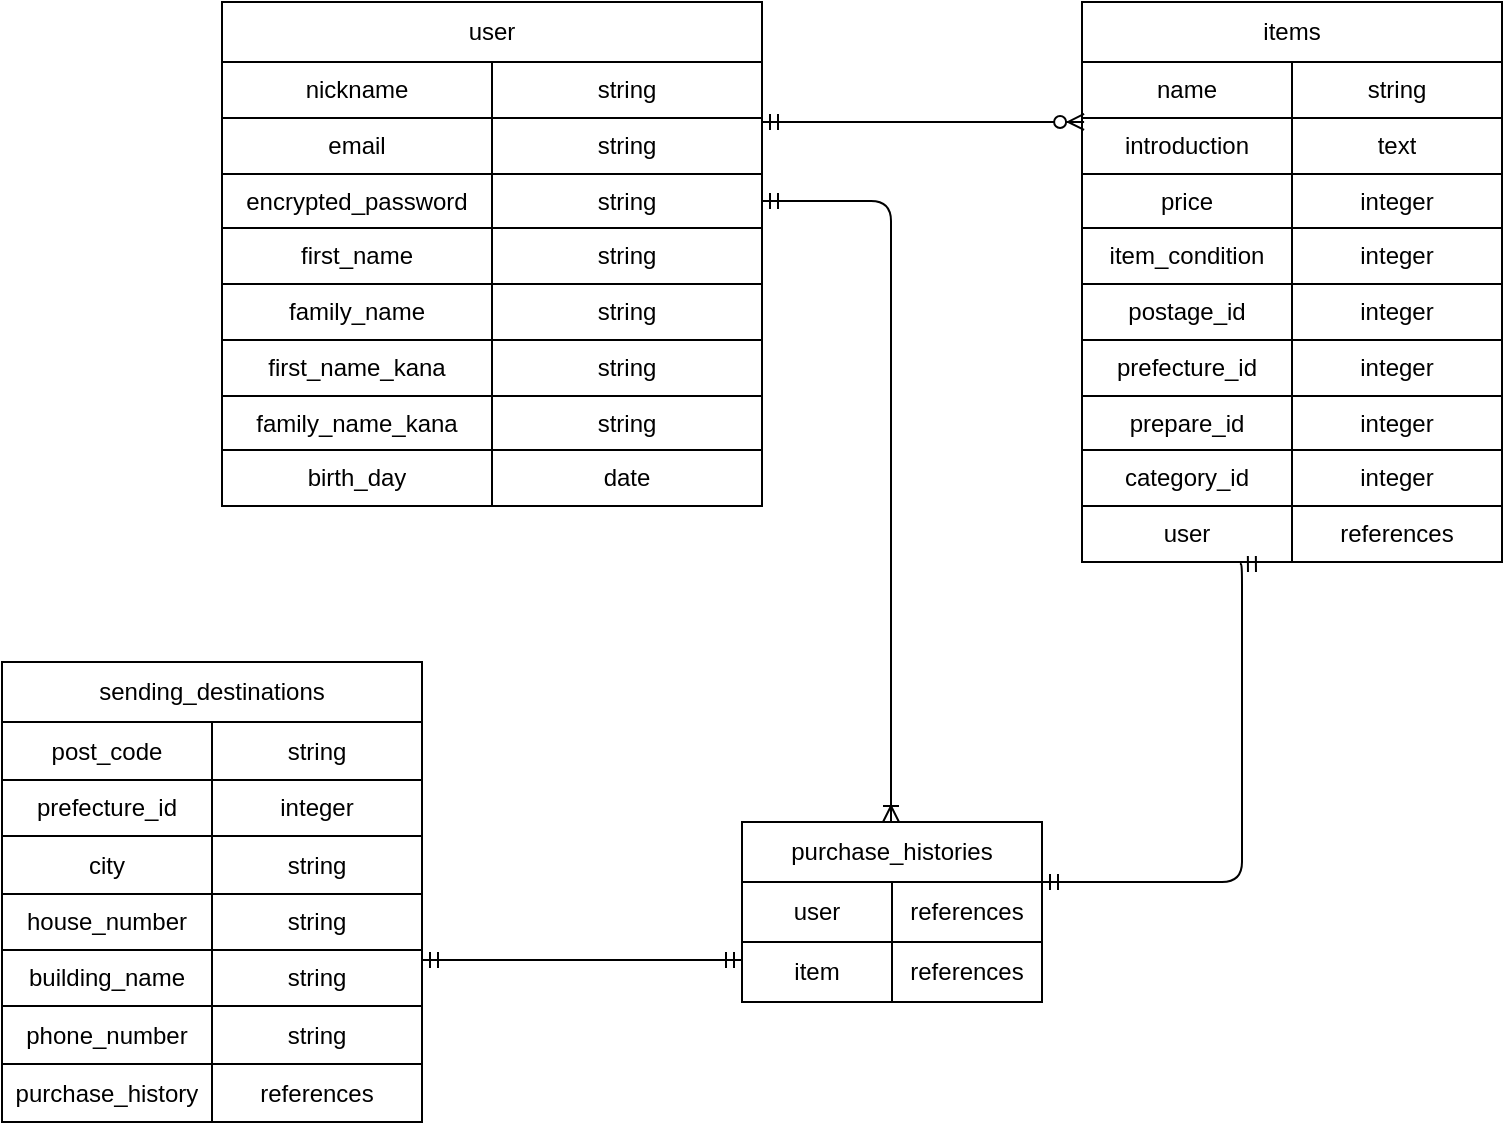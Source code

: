 <mxfile version="13.6.5" pages="2">
    <diagram id="BqrCHANaBSCQR5HlPC4p" name="ページ1">
        <mxGraphModel dx="704" dy="723" grid="1" gridSize="10" guides="1" tooltips="1" connect="1" arrows="1" fold="1" page="1" pageScale="1" pageWidth="827" pageHeight="1169" math="0" shadow="0">
            <root>
                <mxCell id="0"/>
                <mxCell id="1" parent="0"/>
                <mxCell id="103" value="" style="shape=table;html=1;whiteSpace=wrap;startSize=0;container=1;collapsible=0;childLayout=tableLayout;" parent="1" vertex="1">
                    <mxGeometry x="550" y="40" width="210" height="30" as="geometry"/>
                </mxCell>
                <mxCell id="104" value="" style="shape=partialRectangle;html=1;whiteSpace=wrap;collapsible=0;dropTarget=0;pointerEvents=0;fillColor=none;top=0;left=0;bottom=0;right=0;points=[[0,0.5],[1,0.5]];portConstraint=eastwest;" parent="103" vertex="1">
                    <mxGeometry width="210" height="30" as="geometry"/>
                </mxCell>
                <mxCell id="105" value="items" style="shape=partialRectangle;html=1;whiteSpace=wrap;connectable=0;overflow=hidden;fillColor=none;top=0;left=0;bottom=0;right=0;" parent="104" vertex="1">
                    <mxGeometry width="210" height="30" as="geometry"/>
                </mxCell>
                <mxCell id="107" value="" style="shape=table;html=1;whiteSpace=wrap;startSize=0;container=1;collapsible=0;childLayout=tableLayout;" parent="1" vertex="1">
                    <mxGeometry x="380" y="480" width="150" height="60" as="geometry"/>
                </mxCell>
                <mxCell id="108" value="" style="shape=partialRectangle;html=1;whiteSpace=wrap;collapsible=0;dropTarget=0;pointerEvents=0;fillColor=none;top=0;left=0;bottom=0;right=0;points=[[0,0.5],[1,0.5]];portConstraint=eastwest;" parent="107" vertex="1">
                    <mxGeometry width="150" height="30" as="geometry"/>
                </mxCell>
                <mxCell id="109" value="user" style="shape=partialRectangle;html=1;whiteSpace=wrap;connectable=0;overflow=hidden;fillColor=none;top=0;left=0;bottom=0;right=0;" parent="108" vertex="1">
                    <mxGeometry width="75" height="30" as="geometry"/>
                </mxCell>
                <mxCell id="110" value="references" style="shape=partialRectangle;html=1;whiteSpace=wrap;connectable=0;overflow=hidden;fillColor=none;top=0;left=0;bottom=0;right=0;" parent="108" vertex="1">
                    <mxGeometry x="75" width="75" height="30" as="geometry"/>
                </mxCell>
                <mxCell id="111" value="" style="shape=partialRectangle;html=1;whiteSpace=wrap;collapsible=0;dropTarget=0;pointerEvents=0;fillColor=none;top=0;left=0;bottom=0;right=0;points=[[0,0.5],[1,0.5]];portConstraint=eastwest;" parent="107" vertex="1">
                    <mxGeometry y="30" width="150" height="30" as="geometry"/>
                </mxCell>
                <mxCell id="112" value="item" style="shape=partialRectangle;html=1;whiteSpace=wrap;connectable=0;overflow=hidden;fillColor=none;top=0;left=0;bottom=0;right=0;" parent="111" vertex="1">
                    <mxGeometry width="75" height="30" as="geometry"/>
                </mxCell>
                <mxCell id="113" value="references" style="shape=partialRectangle;html=1;whiteSpace=wrap;connectable=0;overflow=hidden;fillColor=none;top=0;left=0;bottom=0;right=0;" parent="111" vertex="1">
                    <mxGeometry x="75" width="75" height="30" as="geometry"/>
                </mxCell>
                <mxCell id="72" value="" style="shape=table;html=1;whiteSpace=wrap;startSize=0;container=1;collapsible=0;childLayout=tableLayout;" parent="1" vertex="1">
                    <mxGeometry x="120" y="40" width="270" height="30" as="geometry"/>
                </mxCell>
                <mxCell id="73" value="" style="shape=partialRectangle;html=1;whiteSpace=wrap;collapsible=0;dropTarget=0;pointerEvents=0;fillColor=none;top=0;left=0;bottom=0;right=0;points=[[0,0.5],[1,0.5]];portConstraint=eastwest;" parent="72" vertex="1">
                    <mxGeometry width="270" height="30" as="geometry"/>
                </mxCell>
                <mxCell id="74" value="user" style="shape=partialRectangle;html=1;whiteSpace=wrap;connectable=0;overflow=hidden;fillColor=none;top=0;left=0;bottom=0;right=0;" parent="73" vertex="1">
                    <mxGeometry width="270" height="30" as="geometry"/>
                </mxCell>
                <mxCell id="44" value="" style="shape=table;html=1;whiteSpace=wrap;startSize=0;container=1;collapsible=0;childLayout=tableLayout;" parent="1" vertex="1">
                    <mxGeometry x="120" y="70" width="270" height="222" as="geometry"/>
                </mxCell>
                <mxCell id="45" value="" style="shape=partialRectangle;html=1;whiteSpace=wrap;collapsible=0;dropTarget=0;pointerEvents=0;fillColor=none;top=0;left=0;bottom=0;right=0;points=[[0,0.5],[1,0.5]];portConstraint=eastwest;" parent="44" vertex="1">
                    <mxGeometry width="270" height="28" as="geometry"/>
                </mxCell>
                <mxCell id="46" value="nickname" style="shape=partialRectangle;html=1;whiteSpace=wrap;connectable=0;overflow=hidden;fillColor=none;top=0;left=0;bottom=0;right=0;" parent="45" vertex="1">
                    <mxGeometry width="135" height="28" as="geometry"/>
                </mxCell>
                <mxCell id="47" value="string" style="shape=partialRectangle;html=1;whiteSpace=wrap;connectable=0;overflow=hidden;fillColor=none;top=0;left=0;bottom=0;right=0;" parent="45" vertex="1">
                    <mxGeometry x="135" width="135" height="28" as="geometry"/>
                </mxCell>
                <mxCell id="160" value="" style="shape=partialRectangle;html=1;whiteSpace=wrap;collapsible=0;dropTarget=0;pointerEvents=0;fillColor=none;top=0;left=0;bottom=0;right=0;points=[[0,0.5],[1,0.5]];portConstraint=eastwest;" parent="44" vertex="1">
                    <mxGeometry y="28" width="270" height="28" as="geometry"/>
                </mxCell>
                <mxCell id="161" value="email" style="shape=partialRectangle;html=1;whiteSpace=wrap;connectable=0;overflow=hidden;fillColor=none;top=0;left=0;bottom=0;right=0;" parent="160" vertex="1">
                    <mxGeometry width="135" height="28" as="geometry"/>
                </mxCell>
                <mxCell id="162" value="string" style="shape=partialRectangle;html=1;whiteSpace=wrap;connectable=0;overflow=hidden;fillColor=none;top=0;left=0;bottom=0;right=0;" parent="160" vertex="1">
                    <mxGeometry x="135" width="135" height="28" as="geometry"/>
                </mxCell>
                <mxCell id="51" value="" style="shape=partialRectangle;html=1;whiteSpace=wrap;collapsible=0;dropTarget=0;pointerEvents=0;fillColor=none;top=0;left=0;bottom=0;right=0;points=[[0,0.5],[1,0.5]];portConstraint=eastwest;" parent="44" vertex="1">
                    <mxGeometry y="56" width="270" height="27" as="geometry"/>
                </mxCell>
                <mxCell id="52" value="encrypted_password" style="shape=partialRectangle;html=1;whiteSpace=wrap;connectable=0;overflow=hidden;fillColor=none;top=0;left=0;bottom=0;right=0;" parent="51" vertex="1">
                    <mxGeometry width="135" height="27" as="geometry"/>
                </mxCell>
                <mxCell id="53" value="string" style="shape=partialRectangle;html=1;whiteSpace=wrap;connectable=0;overflow=hidden;fillColor=none;top=0;left=0;bottom=0;right=0;" parent="51" vertex="1">
                    <mxGeometry x="135" width="135" height="27" as="geometry"/>
                </mxCell>
                <mxCell id="54" value="" style="shape=partialRectangle;html=1;whiteSpace=wrap;collapsible=0;dropTarget=0;pointerEvents=0;fillColor=none;top=0;left=0;bottom=0;right=0;points=[[0,0.5],[1,0.5]];portConstraint=eastwest;" parent="44" vertex="1">
                    <mxGeometry y="83" width="270" height="28" as="geometry"/>
                </mxCell>
                <mxCell id="55" value="first_name" style="shape=partialRectangle;html=1;whiteSpace=wrap;connectable=0;overflow=hidden;fillColor=none;top=0;left=0;bottom=0;right=0;" parent="54" vertex="1">
                    <mxGeometry width="135" height="28" as="geometry"/>
                </mxCell>
                <mxCell id="56" value="string" style="shape=partialRectangle;html=1;whiteSpace=wrap;connectable=0;overflow=hidden;fillColor=none;top=0;left=0;bottom=0;right=0;" parent="54" vertex="1">
                    <mxGeometry x="135" width="135" height="28" as="geometry"/>
                </mxCell>
                <mxCell id="57" value="" style="shape=partialRectangle;html=1;whiteSpace=wrap;collapsible=0;dropTarget=0;pointerEvents=0;fillColor=none;top=0;left=0;bottom=0;right=0;points=[[0,0.5],[1,0.5]];portConstraint=eastwest;" parent="44" vertex="1">
                    <mxGeometry y="111" width="270" height="28" as="geometry"/>
                </mxCell>
                <mxCell id="58" value="family_name" style="shape=partialRectangle;html=1;whiteSpace=wrap;connectable=0;overflow=hidden;fillColor=none;top=0;left=0;bottom=0;right=0;" parent="57" vertex="1">
                    <mxGeometry width="135" height="28" as="geometry"/>
                </mxCell>
                <mxCell id="59" value="string" style="shape=partialRectangle;html=1;whiteSpace=wrap;connectable=0;overflow=hidden;fillColor=none;top=0;left=0;bottom=0;right=0;" parent="57" vertex="1">
                    <mxGeometry x="135" width="135" height="28" as="geometry"/>
                </mxCell>
                <mxCell id="60" value="" style="shape=partialRectangle;html=1;whiteSpace=wrap;collapsible=0;dropTarget=0;pointerEvents=0;fillColor=none;top=0;left=0;bottom=0;right=0;points=[[0,0.5],[1,0.5]];portConstraint=eastwest;" parent="44" vertex="1">
                    <mxGeometry y="139" width="270" height="28" as="geometry"/>
                </mxCell>
                <mxCell id="61" value="first_name_kana" style="shape=partialRectangle;html=1;whiteSpace=wrap;connectable=0;overflow=hidden;fillColor=none;top=0;left=0;bottom=0;right=0;" parent="60" vertex="1">
                    <mxGeometry width="135" height="28" as="geometry"/>
                </mxCell>
                <mxCell id="62" value="string" style="shape=partialRectangle;html=1;whiteSpace=wrap;connectable=0;overflow=hidden;fillColor=none;top=0;left=0;bottom=0;right=0;" parent="60" vertex="1">
                    <mxGeometry x="135" width="135" height="28" as="geometry"/>
                </mxCell>
                <mxCell id="63" value="" style="shape=partialRectangle;html=1;whiteSpace=wrap;collapsible=0;dropTarget=0;pointerEvents=0;fillColor=none;top=0;left=0;bottom=0;right=0;points=[[0,0.5],[1,0.5]];portConstraint=eastwest;" parent="44" vertex="1">
                    <mxGeometry y="167" width="270" height="27" as="geometry"/>
                </mxCell>
                <mxCell id="64" value="family_name_kana" style="shape=partialRectangle;html=1;whiteSpace=wrap;connectable=0;overflow=hidden;fillColor=none;top=0;left=0;bottom=0;right=0;" parent="63" vertex="1">
                    <mxGeometry width="135" height="27" as="geometry"/>
                </mxCell>
                <mxCell id="65" value="string" style="shape=partialRectangle;html=1;whiteSpace=wrap;connectable=0;overflow=hidden;fillColor=none;top=0;left=0;bottom=0;right=0;" parent="63" vertex="1">
                    <mxGeometry x="135" width="135" height="27" as="geometry"/>
                </mxCell>
                <mxCell id="66" value="" style="shape=partialRectangle;html=1;whiteSpace=wrap;collapsible=0;dropTarget=0;pointerEvents=0;fillColor=none;top=0;left=0;bottom=0;right=0;points=[[0,0.5],[1,0.5]];portConstraint=eastwest;" parent="44" vertex="1">
                    <mxGeometry y="194" width="270" height="28" as="geometry"/>
                </mxCell>
                <mxCell id="67" value="birth_day" style="shape=partialRectangle;html=1;whiteSpace=wrap;connectable=0;overflow=hidden;fillColor=none;top=0;left=0;bottom=0;right=0;" parent="66" vertex="1">
                    <mxGeometry width="135" height="28" as="geometry"/>
                </mxCell>
                <mxCell id="68" value="date" style="shape=partialRectangle;html=1;whiteSpace=wrap;connectable=0;overflow=hidden;fillColor=none;top=0;left=0;bottom=0;right=0;" parent="66" vertex="1">
                    <mxGeometry x="135" width="135" height="28" as="geometry"/>
                </mxCell>
                <mxCell id="115" value="" style="shape=table;html=1;whiteSpace=wrap;startSize=0;container=1;collapsible=0;childLayout=tableLayout;" parent="1" vertex="1">
                    <mxGeometry x="10" y="400" width="210" height="200" as="geometry"/>
                </mxCell>
                <mxCell id="116" value="" style="shape=partialRectangle;html=1;whiteSpace=wrap;collapsible=0;dropTarget=0;pointerEvents=0;fillColor=none;top=0;left=0;bottom=0;right=0;points=[[0,0.5],[1,0.5]];portConstraint=eastwest;" parent="115" vertex="1">
                    <mxGeometry width="210" height="29" as="geometry"/>
                </mxCell>
                <mxCell id="117" value="post_code" style="shape=partialRectangle;html=1;whiteSpace=wrap;connectable=0;overflow=hidden;fillColor=none;top=0;left=0;bottom=0;right=0;" parent="116" vertex="1">
                    <mxGeometry width="105" height="29" as="geometry"/>
                </mxCell>
                <mxCell id="118" value="string" style="shape=partialRectangle;html=1;whiteSpace=wrap;connectable=0;overflow=hidden;fillColor=none;top=0;left=0;bottom=0;right=0;" parent="116" vertex="1">
                    <mxGeometry x="105" width="105" height="29" as="geometry"/>
                </mxCell>
                <mxCell id="119" value="" style="shape=partialRectangle;html=1;whiteSpace=wrap;collapsible=0;dropTarget=0;pointerEvents=0;fillColor=none;top=0;left=0;bottom=0;right=0;points=[[0,0.5],[1,0.5]];portConstraint=eastwest;" parent="115" vertex="1">
                    <mxGeometry y="29" width="210" height="28" as="geometry"/>
                </mxCell>
                <mxCell id="120" value="prefecture_id" style="shape=partialRectangle;html=1;whiteSpace=wrap;connectable=0;overflow=hidden;fillColor=none;top=0;left=0;bottom=0;right=0;" parent="119" vertex="1">
                    <mxGeometry width="105" height="28" as="geometry"/>
                </mxCell>
                <mxCell id="121" value="integer" style="shape=partialRectangle;html=1;whiteSpace=wrap;connectable=0;overflow=hidden;fillColor=none;top=0;left=0;bottom=0;right=0;" parent="119" vertex="1">
                    <mxGeometry x="105" width="105" height="28" as="geometry"/>
                </mxCell>
                <mxCell id="122" value="" style="shape=partialRectangle;html=1;whiteSpace=wrap;collapsible=0;dropTarget=0;pointerEvents=0;fillColor=none;top=0;left=0;bottom=0;right=0;points=[[0,0.5],[1,0.5]];portConstraint=eastwest;" parent="115" vertex="1">
                    <mxGeometry y="57" width="210" height="29" as="geometry"/>
                </mxCell>
                <mxCell id="123" value="city" style="shape=partialRectangle;html=1;whiteSpace=wrap;connectable=0;overflow=hidden;fillColor=none;top=0;left=0;bottom=0;right=0;" parent="122" vertex="1">
                    <mxGeometry width="105" height="29" as="geometry"/>
                </mxCell>
                <mxCell id="124" value="string" style="shape=partialRectangle;html=1;whiteSpace=wrap;connectable=0;overflow=hidden;fillColor=none;top=0;left=0;bottom=0;right=0;" parent="122" vertex="1">
                    <mxGeometry x="105" width="105" height="29" as="geometry"/>
                </mxCell>
                <mxCell id="125" value="" style="shape=partialRectangle;html=1;whiteSpace=wrap;collapsible=0;dropTarget=0;pointerEvents=0;fillColor=none;top=0;left=0;bottom=0;right=0;points=[[0,0.5],[1,0.5]];portConstraint=eastwest;" parent="115" vertex="1">
                    <mxGeometry y="86" width="210" height="28" as="geometry"/>
                </mxCell>
                <mxCell id="126" value="house_number" style="shape=partialRectangle;html=1;whiteSpace=wrap;connectable=0;overflow=hidden;fillColor=none;top=0;left=0;bottom=0;right=0;" parent="125" vertex="1">
                    <mxGeometry width="105" height="28" as="geometry"/>
                </mxCell>
                <mxCell id="127" value="string" style="shape=partialRectangle;html=1;whiteSpace=wrap;connectable=0;overflow=hidden;fillColor=none;top=0;left=0;bottom=0;right=0;" parent="125" vertex="1">
                    <mxGeometry x="105" width="105" height="28" as="geometry"/>
                </mxCell>
                <mxCell id="128" value="" style="shape=partialRectangle;html=1;whiteSpace=wrap;collapsible=0;dropTarget=0;pointerEvents=0;fillColor=none;top=0;left=0;bottom=0;right=0;points=[[0,0.5],[1,0.5]];portConstraint=eastwest;" parent="115" vertex="1">
                    <mxGeometry y="114" width="210" height="28" as="geometry"/>
                </mxCell>
                <mxCell id="129" value="building_name" style="shape=partialRectangle;html=1;whiteSpace=wrap;connectable=0;overflow=hidden;fillColor=none;top=0;left=0;bottom=0;right=0;" parent="128" vertex="1">
                    <mxGeometry width="105" height="28" as="geometry"/>
                </mxCell>
                <mxCell id="130" value="string" style="shape=partialRectangle;html=1;whiteSpace=wrap;connectable=0;overflow=hidden;fillColor=none;top=0;left=0;bottom=0;right=0;" parent="128" vertex="1">
                    <mxGeometry x="105" width="105" height="28" as="geometry"/>
                </mxCell>
                <mxCell id="167" value="" style="shape=partialRectangle;html=1;whiteSpace=wrap;collapsible=0;dropTarget=0;pointerEvents=0;fillColor=none;top=0;left=0;bottom=0;right=0;points=[[0,0.5],[1,0.5]];portConstraint=eastwest;" parent="115" vertex="1">
                    <mxGeometry y="142" width="210" height="29" as="geometry"/>
                </mxCell>
                <mxCell id="168" value="phone_number" style="shape=partialRectangle;html=1;whiteSpace=wrap;connectable=0;overflow=hidden;fillColor=none;top=0;left=0;bottom=0;right=0;" parent="167" vertex="1">
                    <mxGeometry width="105" height="29" as="geometry"/>
                </mxCell>
                <mxCell id="169" value="string" style="shape=partialRectangle;html=1;whiteSpace=wrap;connectable=0;overflow=hidden;fillColor=none;top=0;left=0;bottom=0;right=0;" parent="167" vertex="1">
                    <mxGeometry x="105" width="105" height="29" as="geometry"/>
                </mxCell>
                <mxCell id="134" value="" style="shape=partialRectangle;html=1;whiteSpace=wrap;collapsible=0;dropTarget=0;pointerEvents=0;fillColor=none;top=0;left=0;bottom=0;right=0;points=[[0,0.5],[1,0.5]];portConstraint=eastwest;" parent="115" vertex="1">
                    <mxGeometry y="171" width="210" height="29" as="geometry"/>
                </mxCell>
                <mxCell id="135" value="purchase_history" style="shape=partialRectangle;html=1;whiteSpace=wrap;connectable=0;overflow=hidden;fillColor=none;top=0;left=0;bottom=0;right=0;" parent="134" vertex="1">
                    <mxGeometry width="105" height="29" as="geometry"/>
                </mxCell>
                <mxCell id="136" value="references" style="shape=partialRectangle;html=1;whiteSpace=wrap;connectable=0;overflow=hidden;fillColor=none;top=0;left=0;bottom=0;right=0;" parent="134" vertex="1">
                    <mxGeometry x="105" width="105" height="29" as="geometry"/>
                </mxCell>
                <mxCell id="139" value="" style="edgeStyle=entityRelationEdgeStyle;fontSize=12;html=1;endArrow=ERmandOne;startArrow=ERmandOne;" parent="1" edge="1">
                    <mxGeometry width="100" height="100" relative="1" as="geometry">
                        <mxPoint x="220" y="519" as="sourcePoint"/>
                        <mxPoint x="380" y="519" as="targetPoint"/>
                    </mxGeometry>
                </mxCell>
                <mxCell id="140" value="" style="shape=table;html=1;whiteSpace=wrap;startSize=0;container=1;collapsible=0;childLayout=tableLayout;" parent="1" vertex="1">
                    <mxGeometry x="380" y="450" width="150" height="30" as="geometry"/>
                </mxCell>
                <mxCell id="141" value="" style="shape=partialRectangle;html=1;whiteSpace=wrap;collapsible=0;dropTarget=0;pointerEvents=0;fillColor=none;top=0;left=0;bottom=0;right=0;points=[[0,0.5],[1,0.5]];portConstraint=eastwest;" parent="140" vertex="1">
                    <mxGeometry width="150" height="30" as="geometry"/>
                </mxCell>
                <mxCell id="142" value="purchase_histories" style="shape=partialRectangle;html=1;whiteSpace=wrap;connectable=0;overflow=hidden;fillColor=none;top=0;left=0;bottom=0;right=0;" parent="141" vertex="1">
                    <mxGeometry width="150" height="30" as="geometry"/>
                </mxCell>
                <mxCell id="147" value="" style="shape=table;html=1;whiteSpace=wrap;startSize=0;container=1;collapsible=0;childLayout=tableLayout;" parent="1" vertex="1">
                    <mxGeometry x="10" y="370" width="210" height="30" as="geometry"/>
                </mxCell>
                <mxCell id="148" value="" style="shape=partialRectangle;html=1;whiteSpace=wrap;collapsible=0;dropTarget=0;pointerEvents=0;fillColor=none;top=0;left=0;bottom=0;right=0;points=[[0,0.5],[1,0.5]];portConstraint=eastwest;" parent="147" vertex="1">
                    <mxGeometry width="210" height="30" as="geometry"/>
                </mxCell>
                <mxCell id="149" value="sending_destinations" style="shape=partialRectangle;html=1;whiteSpace=wrap;connectable=0;overflow=hidden;fillColor=none;top=0;left=0;bottom=0;right=0;" parent="148" vertex="1">
                    <mxGeometry width="210" height="30" as="geometry"/>
                </mxCell>
                <mxCell id="75" value="" style="shape=table;html=1;whiteSpace=wrap;startSize=0;container=1;collapsible=0;childLayout=tableLayout;" parent="1" vertex="1">
                    <mxGeometry x="550" y="70" width="210" height="250" as="geometry"/>
                </mxCell>
                <mxCell id="76" value="" style="shape=partialRectangle;html=1;whiteSpace=wrap;collapsible=0;dropTarget=0;pointerEvents=0;fillColor=none;top=0;left=0;bottom=0;right=0;points=[[0,0.5],[1,0.5]];portConstraint=eastwest;" parent="75" vertex="1">
                    <mxGeometry width="210" height="28" as="geometry"/>
                </mxCell>
                <mxCell id="77" value="name" style="shape=partialRectangle;html=1;whiteSpace=wrap;connectable=0;overflow=hidden;fillColor=none;top=0;left=0;bottom=0;right=0;" parent="76" vertex="1">
                    <mxGeometry width="105" height="28" as="geometry"/>
                </mxCell>
                <mxCell id="78" value="string" style="shape=partialRectangle;html=1;whiteSpace=wrap;connectable=0;overflow=hidden;fillColor=none;top=0;left=0;bottom=0;right=0;" parent="76" vertex="1">
                    <mxGeometry x="105" width="105" height="28" as="geometry"/>
                </mxCell>
                <mxCell id="79" value="" style="shape=partialRectangle;html=1;whiteSpace=wrap;collapsible=0;dropTarget=0;pointerEvents=0;fillColor=none;top=0;left=0;bottom=0;right=0;points=[[0,0.5],[1,0.5]];portConstraint=eastwest;" parent="75" vertex="1">
                    <mxGeometry y="28" width="210" height="28" as="geometry"/>
                </mxCell>
                <mxCell id="80" value="introduction" style="shape=partialRectangle;html=1;whiteSpace=wrap;connectable=0;overflow=hidden;fillColor=none;top=0;left=0;bottom=0;right=0;" parent="79" vertex="1">
                    <mxGeometry width="105" height="28" as="geometry"/>
                </mxCell>
                <mxCell id="81" value="text" style="shape=partialRectangle;html=1;whiteSpace=wrap;connectable=0;overflow=hidden;fillColor=none;top=0;left=0;bottom=0;right=0;" parent="79" vertex="1">
                    <mxGeometry x="105" width="105" height="28" as="geometry"/>
                </mxCell>
                <mxCell id="82" value="" style="shape=partialRectangle;html=1;whiteSpace=wrap;collapsible=0;dropTarget=0;pointerEvents=0;fillColor=none;top=0;left=0;bottom=0;right=0;points=[[0,0.5],[1,0.5]];portConstraint=eastwest;" parent="75" vertex="1">
                    <mxGeometry y="56" width="210" height="27" as="geometry"/>
                </mxCell>
                <mxCell id="83" value="price" style="shape=partialRectangle;html=1;whiteSpace=wrap;connectable=0;overflow=hidden;fillColor=none;top=0;left=0;bottom=0;right=0;" parent="82" vertex="1">
                    <mxGeometry width="105" height="27" as="geometry"/>
                </mxCell>
                <mxCell id="84" value="integer" style="shape=partialRectangle;html=1;whiteSpace=wrap;connectable=0;overflow=hidden;fillColor=none;top=0;left=0;bottom=0;right=0;" parent="82" vertex="1">
                    <mxGeometry x="105" width="105" height="27" as="geometry"/>
                </mxCell>
                <mxCell id="85" value="" style="shape=partialRectangle;html=1;whiteSpace=wrap;collapsible=0;dropTarget=0;pointerEvents=0;fillColor=none;top=0;left=0;bottom=0;right=0;points=[[0,0.5],[1,0.5]];portConstraint=eastwest;" parent="75" vertex="1">
                    <mxGeometry y="83" width="210" height="28" as="geometry"/>
                </mxCell>
                <mxCell id="86" value="item_condition" style="shape=partialRectangle;html=1;whiteSpace=wrap;connectable=0;overflow=hidden;fillColor=none;top=0;left=0;bottom=0;right=0;" parent="85" vertex="1">
                    <mxGeometry width="105" height="28" as="geometry"/>
                </mxCell>
                <mxCell id="87" value="integer" style="shape=partialRectangle;html=1;whiteSpace=wrap;connectable=0;overflow=hidden;fillColor=none;top=0;left=0;bottom=0;right=0;" parent="85" vertex="1">
                    <mxGeometry x="105" width="105" height="28" as="geometry"/>
                </mxCell>
                <mxCell id="88" value="" style="shape=partialRectangle;html=1;whiteSpace=wrap;collapsible=0;dropTarget=0;pointerEvents=0;fillColor=none;top=0;left=0;bottom=0;right=0;points=[[0,0.5],[1,0.5]];portConstraint=eastwest;" parent="75" vertex="1">
                    <mxGeometry y="111" width="210" height="28" as="geometry"/>
                </mxCell>
                <mxCell id="89" value="postage_id" style="shape=partialRectangle;html=1;whiteSpace=wrap;connectable=0;overflow=hidden;fillColor=none;top=0;left=0;bottom=0;right=0;" parent="88" vertex="1">
                    <mxGeometry width="105" height="28" as="geometry"/>
                </mxCell>
                <mxCell id="90" value="integer" style="shape=partialRectangle;html=1;whiteSpace=wrap;connectable=0;overflow=hidden;fillColor=none;top=0;left=0;bottom=0;right=0;" parent="88" vertex="1">
                    <mxGeometry x="105" width="105" height="28" as="geometry"/>
                </mxCell>
                <mxCell id="91" value="" style="shape=partialRectangle;html=1;whiteSpace=wrap;collapsible=0;dropTarget=0;pointerEvents=0;fillColor=none;top=0;left=0;bottom=0;right=0;points=[[0,0.5],[1,0.5]];portConstraint=eastwest;" parent="75" vertex="1">
                    <mxGeometry y="139" width="210" height="28" as="geometry"/>
                </mxCell>
                <mxCell id="92" value="prefecture_id" style="shape=partialRectangle;html=1;whiteSpace=wrap;connectable=0;overflow=hidden;fillColor=none;top=0;left=0;bottom=0;right=0;" parent="91" vertex="1">
                    <mxGeometry width="105" height="28" as="geometry"/>
                </mxCell>
                <mxCell id="93" value="integer" style="shape=partialRectangle;html=1;whiteSpace=wrap;connectable=0;overflow=hidden;fillColor=none;top=0;left=0;bottom=0;right=0;" parent="91" vertex="1">
                    <mxGeometry x="105" width="105" height="28" as="geometry"/>
                </mxCell>
                <mxCell id="94" value="" style="shape=partialRectangle;html=1;whiteSpace=wrap;collapsible=0;dropTarget=0;pointerEvents=0;fillColor=none;top=0;left=0;bottom=0;right=0;points=[[0,0.5],[1,0.5]];portConstraint=eastwest;" parent="75" vertex="1">
                    <mxGeometry y="167" width="210" height="27" as="geometry"/>
                </mxCell>
                <mxCell id="95" value="prepare_id" style="shape=partialRectangle;html=1;whiteSpace=wrap;connectable=0;overflow=hidden;fillColor=none;top=0;left=0;bottom=0;right=0;" parent="94" vertex="1">
                    <mxGeometry width="105" height="27" as="geometry"/>
                </mxCell>
                <mxCell id="96" value="integer" style="shape=partialRectangle;html=1;whiteSpace=wrap;connectable=0;overflow=hidden;fillColor=none;top=0;left=0;bottom=0;right=0;" parent="94" vertex="1">
                    <mxGeometry x="105" width="105" height="27" as="geometry"/>
                </mxCell>
                <mxCell id="97" value="" style="shape=partialRectangle;html=1;whiteSpace=wrap;collapsible=0;dropTarget=0;pointerEvents=0;fillColor=none;top=0;left=0;bottom=0;right=0;points=[[0,0.5],[1,0.5]];portConstraint=eastwest;" parent="75" vertex="1">
                    <mxGeometry y="194" width="210" height="28" as="geometry"/>
                </mxCell>
                <mxCell id="98" value="category_id" style="shape=partialRectangle;html=1;whiteSpace=wrap;connectable=0;overflow=hidden;fillColor=none;top=0;left=0;bottom=0;right=0;" parent="97" vertex="1">
                    <mxGeometry width="105" height="28" as="geometry"/>
                </mxCell>
                <mxCell id="99" value="integer" style="shape=partialRectangle;html=1;whiteSpace=wrap;connectable=0;overflow=hidden;fillColor=none;top=0;left=0;bottom=0;right=0;" parent="97" vertex="1">
                    <mxGeometry x="105" width="105" height="28" as="geometry"/>
                </mxCell>
                <mxCell id="100" value="" style="shape=partialRectangle;html=1;whiteSpace=wrap;collapsible=0;dropTarget=0;pointerEvents=0;fillColor=none;top=0;left=0;bottom=0;right=0;points=[[0,0.5],[1,0.5]];portConstraint=eastwest;" parent="75" vertex="1">
                    <mxGeometry y="222" width="210" height="28" as="geometry"/>
                </mxCell>
                <mxCell id="101" value="user" style="shape=partialRectangle;html=1;whiteSpace=wrap;connectable=0;overflow=hidden;fillColor=none;top=0;left=0;bottom=0;right=0;" parent="100" vertex="1">
                    <mxGeometry width="105" height="28" as="geometry"/>
                </mxCell>
                <mxCell id="102" value="references" style="shape=partialRectangle;html=1;whiteSpace=wrap;connectable=0;overflow=hidden;fillColor=none;top=0;left=0;bottom=0;right=0;" parent="100" vertex="1">
                    <mxGeometry x="105" width="105" height="28" as="geometry"/>
                </mxCell>
                <mxCell id="170" value="" style="edgeStyle=orthogonalEdgeStyle;fontSize=12;html=1;endArrow=ERmandOne;startArrow=ERmandOne;entryX=0.376;entryY=1.036;entryDx=0;entryDy=0;entryPerimeter=0;" parent="1" target="100" edge="1">
                    <mxGeometry width="100" height="100" relative="1" as="geometry">
                        <mxPoint x="530" y="480" as="sourcePoint"/>
                        <mxPoint x="630" y="350" as="targetPoint"/>
                        <Array as="points">
                            <mxPoint x="630" y="480"/>
                        </Array>
                    </mxGeometry>
                </mxCell>
                <mxCell id="171" value="" style="edgeStyle=entityRelationEdgeStyle;fontSize=12;html=1;endArrow=ERzeroToMany;startArrow=ERmandOne;entryX=0.005;entryY=0.071;entryDx=0;entryDy=0;entryPerimeter=0;" parent="1" target="79" edge="1">
                    <mxGeometry width="100" height="100" relative="1" as="geometry">
                        <mxPoint x="390" y="100" as="sourcePoint"/>
                        <mxPoint x="490" as="targetPoint"/>
                    </mxGeometry>
                </mxCell>
                <mxCell id="172" value="" style="edgeStyle=orthogonalEdgeStyle;fontSize=12;html=1;endArrow=ERmandOne;startArrow=ERoneToMany;entryX=1;entryY=0.5;entryDx=0;entryDy=0;startFill=0;" parent="1" target="51" edge="1">
                    <mxGeometry width="100" height="100" relative="1" as="geometry">
                        <mxPoint x="454.5" y="450" as="sourcePoint"/>
                        <mxPoint x="460" y="140" as="targetPoint"/>
                        <Array as="points">
                            <mxPoint x="455" y="140"/>
                        </Array>
                    </mxGeometry>
                </mxCell>
            </root>
        </mxGraphModel>
    </diagram>
    <diagram id="rscxJaLPMdALKTo7Tvp1" name="ページ1">
        &#xa;        &#xa;        &#xa;&#xa;&#xa;
        <mxGraphModel dx="704" dy="723" grid="1" gridSize="10" guides="1" tooltips="1" connect="1" arrows="1" fold="1" page="1" pageScale="1" pageWidth="827" pageHeight="1169" math="0" shadow="0">
            &#xa;            &#xa;            &#xa;&#xa;&#xa;
            <root>
                &#xa;                &#xa;                &#xa;&#xa;&#xa;
                <mxCell id="0"/>
                &#xa;                &#xa;                &#xa;&#xa;&#xa;
                <mxCell id="1" parent="0"/>
                &#xa;                &#xa;                &#xa;&#xa;&#xa;
                <mxCell id="156" value="email" style="whiteSpace=wrap;html=1;fillColor=none;gradientColor=none;align=center;fontStyle=1" parent="1" vertex="1">
                    &#xa;                    &#xa;                    &#xa;&#xa;&#xa;
                    <mxGeometry x="320" y="260" width="90" height="30" as="geometry"/>
                    &#xa;                    &#xa;                    &#xa;&#xa;&#xa;
                </mxCell>
                &#xa;                &#xa;                &#xa;&#xa;&#xa;
                <mxCell id="157" value="string" style="whiteSpace=wrap;html=1;fillColor=none;gradientColor=none;align=center;fontStyle=1" parent="1" vertex="1">
                    &#xa;                    &#xa;                    &#xa;&#xa;&#xa;
                    <mxGeometry x="410" y="260" width="90" height="30" as="geometry"/>
                    &#xa;                    &#xa;                    &#xa;&#xa;&#xa;
                </mxCell>
                &#xa;                &#xa;                &#xa;&#xa;&#xa;
                <mxCell id="159" value="password" style="whiteSpace=wrap;html=1;fillColor=none;gradientColor=none;align=center;fontStyle=1" parent="1" vertex="1">
                    &#xa;                    &#xa;                    &#xa;&#xa;&#xa;
                    <mxGeometry x="320" y="290" width="90" height="30" as="geometry"/>
                    &#xa;                    &#xa;                    &#xa;&#xa;&#xa;
                </mxCell>
                &#xa;                &#xa;                &#xa;&#xa;&#xa;
                <mxCell id="160" value="string" style="whiteSpace=wrap;html=1;fillColor=none;gradientColor=none;align=center;fontStyle=1" parent="1" vertex="1">
                    &#xa;                    &#xa;                    &#xa;&#xa;&#xa;
                    <mxGeometry x="410" y="290" width="90" height="30" as="geometry"/>
                    &#xa;                    &#xa;                    &#xa;&#xa;&#xa;
                </mxCell>
                &#xa;                &#xa;                &#xa;&#xa;&#xa;
                <mxCell id="143" value="users" style="shape=table;startSize=30;container=1;collapsible=1;childLayout=tableLayout;fixedRows=1;rowLines=0;fontStyle=1;align=center;resizeLast=1;fillColor=none;gradientColor=none;html=1;" parent="1" vertex="1">
                    &#xa;                    &#xa;                    &#xa;&#xa;&#xa;
                    <mxGeometry x="320" y="200" width="180" height="120" as="geometry"/>
                    &#xa;                    &#xa;                    &#xa;&#xa;&#xa;
                </mxCell>
                &#xa;                &#xa;                &#xa;&#xa;&#xa;
                <mxCell id="144" value="" style="shape=partialRectangle;collapsible=0;dropTarget=0;pointerEvents=0;fillColor=none;top=0;left=0;bottom=1;right=0;points=[[0,0.5],[1,0.5]];portConstraint=eastwest;" parent="143" vertex="1">
                    &#xa;                    &#xa;                    &#xa;&#xa;&#xa;
                    <mxGeometry y="30" width="180" height="30" as="geometry"/>
                    &#xa;                    &#xa;                    &#xa;&#xa;&#xa;
                </mxCell>
                &#xa;                &#xa;                &#xa;&#xa;&#xa;
                <mxCell id="145" value="nickname" style="shape=partialRectangle;connectable=0;fillColor=none;top=0;left=0;bottom=0;right=0;fontStyle=1;overflow=hidden;" parent="144" vertex="1">
                    &#xa;                    &#xa;                    &#xa;&#xa;&#xa;
                    <mxGeometry width="90" height="30" as="geometry"/>
                    &#xa;                    &#xa;                    &#xa;&#xa;&#xa;
                </mxCell>
                &#xa;                &#xa;                &#xa;&#xa;&#xa;
                <mxCell id="146" value="string" style="shape=partialRectangle;connectable=0;fillColor=none;top=0;left=0;bottom=0;right=0;align=center;spacingLeft=6;fontStyle=1;overflow=hidden;" parent="144" vertex="1">
                    &#xa;                    &#xa;                    &#xa;&#xa;&#xa;
                    <mxGeometry x="90" width="90" height="30" as="geometry"/>
                    &#xa;                    &#xa;                    &#xa;&#xa;&#xa;
                </mxCell>
                &#xa;                &#xa;                &#xa;&#xa;&#xa;
                <mxCell id="212" value="items" style="shape=table;startSize=30;container=1;collapsible=1;childLayout=tableLayout;fixedRows=1;rowLines=0;fontStyle=1;align=center;resizeLast=1;fillColor=none;gradientColor=none;html=1;" parent="1" vertex="1">
                    &#xa;                    &#xa;                    &#xa;&#xa;&#xa;
                    <mxGeometry x="590" y="200" width="190" height="270" as="geometry"/>
                    &#xa;                    &#xa;                    &#xa;&#xa;&#xa;
                </mxCell>
                &#xa;                &#xa;                &#xa;&#xa;&#xa;
                <mxCell id="222" value="" style="shape=partialRectangle;collapsible=0;dropTarget=0;pointerEvents=0;fillColor=none;top=0;left=0;bottom=0;right=0;points=[[0,0.5],[1,0.5]];portConstraint=eastwest;" parent="212" vertex="1">
                    &#xa;                    &#xa;                    &#xa;&#xa;&#xa;
                    <mxGeometry y="30" width="190" height="30" as="geometry"/>
                    &#xa;                    &#xa;                    &#xa;&#xa;&#xa;
                </mxCell>
                &#xa;                &#xa;                &#xa;&#xa;&#xa;
                <mxCell id="223" value="name" style="shape=partialRectangle;connectable=0;fillColor=none;top=0;left=0;bottom=0;right=0;editable=1;overflow=hidden;fontStyle=1" parent="222" vertex="1">
                    &#xa;                    &#xa;                    &#xa;&#xa;&#xa;
                    <mxGeometry width="100" height="30" as="geometry"/>
                    &#xa;                    &#xa;                    &#xa;&#xa;&#xa;
                </mxCell>
                &#xa;                &#xa;                &#xa;&#xa;&#xa;
                <mxCell id="224" value="string" style="shape=partialRectangle;connectable=0;fillColor=none;top=0;left=0;bottom=0;right=0;align=center;spacingLeft=6;overflow=hidden;fontStyle=1" parent="222" vertex="1">
                    &#xa;                    &#xa;                    &#xa;&#xa;&#xa;
                    <mxGeometry x="100" width="90" height="30" as="geometry"/>
                    &#xa;                    &#xa;                    &#xa;&#xa;&#xa;
                </mxCell>
                &#xa;                &#xa;                &#xa;&#xa;&#xa;
                <mxCell id="228" value="introduction" style="whiteSpace=wrap;html=1;fillColor=none;gradientColor=none;align=center;fontStyle=1" parent="1" vertex="1">
                    &#xa;                    &#xa;                    &#xa;&#xa;&#xa;
                    <mxGeometry x="590" y="260" width="100" height="30" as="geometry"/>
                    &#xa;                    &#xa;                    &#xa;&#xa;&#xa;
                </mxCell>
                &#xa;                &#xa;                &#xa;&#xa;&#xa;
                <mxCell id="229" value="&lt;b&gt;text&lt;/b&gt;" style="whiteSpace=wrap;html=1;fillColor=none;gradientColor=none;align=center;" parent="1" vertex="1">
                    &#xa;                    &#xa;                    &#xa;&#xa;&#xa;
                    <mxGeometry x="690" y="260" width="90" height="30" as="geometry"/>
                    &#xa;                    &#xa;                    &#xa;&#xa;&#xa;
                </mxCell>
                &#xa;                &#xa;                &#xa;&#xa;&#xa;
                <mxCell id="230" value="&lt;b&gt;price&lt;/b&gt;" style="whiteSpace=wrap;html=1;fillColor=none;gradientColor=none;align=center;" parent="1" vertex="1">
                    &#xa;                    &#xa;                    &#xa;&#xa;&#xa;
                    <mxGeometry x="590" y="290" width="100" height="30" as="geometry"/>
                    &#xa;                    &#xa;                    &#xa;&#xa;&#xa;
                </mxCell>
                &#xa;                &#xa;                &#xa;&#xa;&#xa;
                <mxCell id="231" value="&lt;b&gt;integer&lt;/b&gt;" style="whiteSpace=wrap;html=1;fillColor=none;gradientColor=none;align=center;" parent="1" vertex="1">
                    &#xa;                    &#xa;                    &#xa;&#xa;&#xa;
                    <mxGeometry x="690" y="290" width="90" height="30" as="geometry"/>
                    &#xa;                    &#xa;                    &#xa;&#xa;&#xa;
                </mxCell>
                &#xa;                &#xa;                &#xa;&#xa;&#xa;
                <mxCell id="233" value="item_condition" style="whiteSpace=wrap;html=1;fillColor=none;gradientColor=none;align=center;fontStyle=1" parent="1" vertex="1">
                    &#xa;                    &#xa;                    &#xa;&#xa;&#xa;
                    <mxGeometry x="590" y="320" width="100" height="30" as="geometry"/>
                    &#xa;                    &#xa;                    &#xa;&#xa;&#xa;
                </mxCell>
                &#xa;                &#xa;                &#xa;&#xa;&#xa;
                <mxCell id="234" value="&lt;b&gt;integer&lt;/b&gt;" style="whiteSpace=wrap;html=1;fillColor=none;gradientColor=none;align=center;" parent="1" vertex="1">
                    &#xa;                    &#xa;                    &#xa;&#xa;&#xa;
                    <mxGeometry x="690" y="320" width="90" height="30" as="geometry"/>
                    &#xa;                    &#xa;                    &#xa;&#xa;&#xa;
                </mxCell>
                &#xa;                &#xa;                &#xa;&#xa;&#xa;
                <mxCell id="235" value="&lt;b&gt;postage_payer&lt;/b&gt;" style="whiteSpace=wrap;html=1;fillColor=none;gradientColor=none;align=center;" parent="1" vertex="1">
                    &#xa;                    &#xa;                    &#xa;&#xa;&#xa;
                    <mxGeometry x="590" y="350" width="100" height="30" as="geometry"/>
                    &#xa;                    &#xa;                    &#xa;&#xa;&#xa;
                </mxCell>
                &#xa;                &#xa;                &#xa;&#xa;&#xa;
                <mxCell id="236" value="&lt;b&gt;integer&lt;/b&gt;" style="whiteSpace=wrap;html=1;fillColor=none;gradientColor=none;align=center;" parent="1" vertex="1">
                    &#xa;                    &#xa;                    &#xa;&#xa;&#xa;
                    <mxGeometry x="690" y="350" width="90" height="30" as="geometry"/>
                    &#xa;                    &#xa;                    &#xa;&#xa;&#xa;
                </mxCell>
                &#xa;                &#xa;                &#xa;&#xa;&#xa;
                <mxCell id="237" value="&lt;b&gt;prefecture_code&lt;/b&gt;" style="whiteSpace=wrap;html=1;fillColor=none;gradientColor=none;align=center;" parent="1" vertex="1">
                    &#xa;                    &#xa;                    &#xa;&#xa;&#xa;
                    <mxGeometry x="590" y="380" width="100" height="30" as="geometry"/>
                    &#xa;                    &#xa;                    &#xa;&#xa;&#xa;
                </mxCell>
                &#xa;                &#xa;                &#xa;&#xa;&#xa;
                <mxCell id="239" value="&lt;b&gt;integer&lt;/b&gt;" style="whiteSpace=wrap;html=1;fillColor=none;gradientColor=none;align=center;" parent="1" vertex="1">
                    &#xa;                    &#xa;                    &#xa;&#xa;&#xa;
                    <mxGeometry x="690" y="380" width="90" height="30" as="geometry"/>
                    &#xa;                    &#xa;                    &#xa;&#xa;&#xa;
                </mxCell>
                &#xa;                &#xa;                &#xa;&#xa;&#xa;
                <mxCell id="240" value="&lt;b&gt;preparation_day&lt;/b&gt;" style="whiteSpace=wrap;html=1;fillColor=none;gradientColor=none;align=center;" parent="1" vertex="1">
                    &#xa;                    &#xa;                    &#xa;&#xa;&#xa;
                    <mxGeometry x="590" y="410" width="100" height="30" as="geometry"/>
                    &#xa;                    &#xa;                    &#xa;&#xa;&#xa;
                </mxCell>
                &#xa;                &#xa;                &#xa;&#xa;&#xa;
                <mxCell id="241" value="&lt;b&gt;integer&lt;/b&gt;" style="whiteSpace=wrap;html=1;fillColor=none;gradientColor=none;align=center;" parent="1" vertex="1">
                    &#xa;                    &#xa;                    &#xa;&#xa;&#xa;
                    <mxGeometry x="690" y="410" width="90" height="30" as="geometry"/>
                    &#xa;                    &#xa;                    &#xa;&#xa;&#xa;
                </mxCell>
                &#xa;                &#xa;                &#xa;&#xa;&#xa;
                <mxCell id="242" value="&lt;b&gt;category&lt;/b&gt;" style="whiteSpace=wrap;html=1;fillColor=none;gradientColor=none;align=center;" parent="1" vertex="1">
                    &#xa;                    &#xa;                    &#xa;&#xa;&#xa;
                    <mxGeometry x="590" y="440" width="100" height="30" as="geometry"/>
                    &#xa;                    &#xa;                    &#xa;&#xa;&#xa;
                </mxCell>
                &#xa;                &#xa;                &#xa;&#xa;&#xa;
                <mxCell id="243" value="references" style="whiteSpace=wrap;html=1;fillColor=none;gradientColor=none;align=center;" parent="1" vertex="1">
                    &#xa;                    &#xa;                    &#xa;&#xa;&#xa;
                    <mxGeometry x="690" y="440" width="90" height="30" as="geometry"/>
                    &#xa;                    &#xa;                    &#xa;&#xa;&#xa;
                </mxCell>
                &#xa;                &#xa;                &#xa;&#xa;&#xa;
                <mxCell id="372" value="family_name" style="whiteSpace=wrap;html=1;fillColor=none;gradientColor=none;align=center;fontStyle=1" parent="1" vertex="1">
                    &#xa;                    &#xa;                    &#xa;&#xa;&#xa;
                    <mxGeometry x="20" y="80" width="110" height="30" as="geometry"/>
                    &#xa;                    &#xa;                    &#xa;&#xa;&#xa;
                </mxCell>
                &#xa;                &#xa;                &#xa;&#xa;&#xa;
                <mxCell id="373" value="string" style="whiteSpace=wrap;html=1;fillColor=none;gradientColor=none;align=center;fontStyle=1" parent="1" vertex="1">
                    &#xa;                    &#xa;                    &#xa;&#xa;&#xa;
                    <mxGeometry x="130" y="80" width="100" height="30" as="geometry"/>
                    &#xa;                    &#xa;                    &#xa;&#xa;&#xa;
                </mxCell>
                &#xa;                &#xa;                &#xa;&#xa;&#xa;
                <mxCell id="374" value="first_name_kana" style="whiteSpace=wrap;html=1;fillColor=none;gradientColor=none;align=center;fontStyle=1" parent="1" vertex="1">
                    &#xa;                    &#xa;                    &#xa;&#xa;&#xa;
                    <mxGeometry x="20" y="110" width="110" height="30" as="geometry"/>
                    &#xa;                    &#xa;                    &#xa;&#xa;&#xa;
                </mxCell>
                &#xa;                &#xa;                &#xa;&#xa;&#xa;
                <mxCell id="375" value="string" style="whiteSpace=wrap;html=1;fillColor=none;gradientColor=none;align=center;fontStyle=1" parent="1" vertex="1">
                    &#xa;                    &#xa;                    &#xa;&#xa;&#xa;
                    <mxGeometry x="130" y="110" width="100" height="30" as="geometry"/>
                    &#xa;                    &#xa;                    &#xa;&#xa;&#xa;
                </mxCell>
                &#xa;                &#xa;                &#xa;&#xa;&#xa;
                <mxCell id="376" value="family_name_kana" style="whiteSpace=wrap;html=1;fillColor=none;gradientColor=none;align=center;fontStyle=1" parent="1" vertex="1">
                    &#xa;                    &#xa;                    &#xa;&#xa;&#xa;
                    <mxGeometry x="20" y="140" width="110" height="30" as="geometry"/>
                    &#xa;                    &#xa;                    &#xa;&#xa;&#xa;
                </mxCell>
                &#xa;                &#xa;                &#xa;&#xa;&#xa;
                <mxCell id="377" value="string" style="whiteSpace=wrap;html=1;fillColor=none;gradientColor=none;align=center;fontStyle=1" parent="1" vertex="1">
                    &#xa;                    &#xa;                    &#xa;&#xa;&#xa;
                    <mxGeometry x="130" y="140" width="100" height="30" as="geometry"/>
                    &#xa;                    &#xa;                    &#xa;&#xa;&#xa;
                </mxCell>
                &#xa;                &#xa;                &#xa;&#xa;&#xa;
                <mxCell id="378" value="birth_day" style="whiteSpace=wrap;html=1;fillColor=none;gradientColor=none;align=center;fontStyle=1" parent="1" vertex="1">
                    &#xa;                    &#xa;                    &#xa;&#xa;&#xa;
                    <mxGeometry x="20" y="170" width="110" height="30" as="geometry"/>
                    &#xa;                    &#xa;                    &#xa;&#xa;&#xa;
                </mxCell>
                &#xa;                &#xa;                &#xa;&#xa;&#xa;
                <mxCell id="379" value="date" style="whiteSpace=wrap;html=1;fillColor=none;gradientColor=none;align=center;fontStyle=1" parent="1" vertex="1">
                    &#xa;                    &#xa;                    &#xa;&#xa;&#xa;
                    <mxGeometry x="130" y="170" width="100" height="30" as="geometry"/>
                    &#xa;                    &#xa;                    &#xa;&#xa;&#xa;
                </mxCell>
                &#xa;                &#xa;                &#xa;&#xa;&#xa;
                <mxCell id="380" value="user" style="whiteSpace=wrap;html=1;fillColor=none;gradientColor=none;align=center;fontStyle=1" parent="1" vertex="1">
                    &#xa;                    &#xa;                    &#xa;&#xa;&#xa;
                    <mxGeometry x="20" y="200" width="110" height="30" as="geometry"/>
                    &#xa;                    &#xa;                    &#xa;&#xa;&#xa;
                </mxCell>
                &#xa;                &#xa;                &#xa;&#xa;&#xa;
                <mxCell id="382" value="references" style="whiteSpace=wrap;html=1;fillColor=none;gradientColor=none;align=center;fontStyle=1" parent="1" vertex="1">
                    &#xa;                    &#xa;                    &#xa;&#xa;&#xa;
                    <mxGeometry x="130" y="200" width="100" height="30" as="geometry"/>
                    &#xa;                    &#xa;                    &#xa;&#xa;&#xa;
                </mxCell>
                &#xa;                &#xa;                &#xa;&#xa;&#xa;
                <mxCell id="390" value="" style="edgeStyle=entityRelationEdgeStyle;fontSize=12;html=1;endArrow=ERzeroToMany;startArrow=ERmandOne;" parent="1" edge="1">
                    &#xa;                    &#xa;                    &#xa;&#xa;&#xa;
                    <mxGeometry width="100" height="100" relative="1" as="geometry">
                        &#xa;                        &#xa;                        &#xa;&#xa;&#xa;
                        <mxPoint x="500" y="250" as="sourcePoint"/>
                        &#xa;                        &#xa;                        &#xa;&#xa;&#xa;
                        <mxPoint x="590" y="250" as="targetPoint"/>
                        &#xa;                        &#xa;                        &#xa;&#xa;&#xa;
                    </mxGeometry>
                    &#xa;                    &#xa;                    &#xa;&#xa;&#xa;
                </mxCell>
                &#xa;                &#xa;                &#xa;&#xa;&#xa;
                <mxCell id="391" value="" style="edgeStyle=entityRelationEdgeStyle;fontSize=12;html=1;endArrow=ERmandOne;startArrow=ERmandOne;entryX=0;entryY=0.5;entryDx=0;entryDy=0;" parent="1" target="144" edge="1">
                    &#xa;                    &#xa;                    &#xa;&#xa;&#xa;
                    <mxGeometry width="100" height="100" relative="1" as="geometry">
                        &#xa;                        &#xa;                        &#xa;&#xa;&#xa;
                        <mxPoint x="230" y="90" as="sourcePoint"/>
                        &#xa;                        &#xa;                        &#xa;&#xa;&#xa;
                        <mxPoint x="290" y="252" as="targetPoint"/>
                        &#xa;                        &#xa;                        &#xa;&#xa;&#xa;
                    </mxGeometry>
                    &#xa;                    &#xa;                    &#xa;&#xa;&#xa;
                </mxCell>
                &#xa;                &#xa;                &#xa;&#xa;&#xa;
                <mxCell id="424" value="credit_cards" style="shape=table;startSize=30;container=1;collapsible=1;childLayout=tableLayout;fixedRows=1;rowLines=0;fontStyle=1;align=center;resizeLast=1;fillColor=none;gradientColor=none;html=1;" parent="1" vertex="1">
                    &#xa;                    &#xa;                    &#xa;&#xa;&#xa;
                    <mxGeometry x="20" y="275" width="176" height="115" as="geometry"/>
                    &#xa;                    &#xa;                    &#xa;&#xa;&#xa;
                </mxCell>
                &#xa;                &#xa;                &#xa;&#xa;&#xa;
                <mxCell id="425" value="" style="shape=partialRectangle;collapsible=0;dropTarget=0;pointerEvents=0;fillColor=none;top=0;left=0;bottom=1;right=0;points=[[0,0.5],[1,0.5]];portConstraint=eastwest;" parent="424" vertex="1">
                    &#xa;                    &#xa;                    &#xa;&#xa;&#xa;
                    <mxGeometry y="30" width="176" height="30" as="geometry"/>
                    &#xa;                    &#xa;                    &#xa;&#xa;&#xa;
                </mxCell>
                &#xa;                &#xa;                &#xa;&#xa;&#xa;
                <mxCell id="426" value="user_id" style="shape=partialRectangle;connectable=0;fillColor=none;top=0;left=0;bottom=0;right=0;fontStyle=1;overflow=hidden;" parent="425" vertex="1">
                    &#xa;                    &#xa;                    &#xa;&#xa;&#xa;
                    <mxGeometry width="90" height="30" as="geometry"/>
                    &#xa;                    &#xa;                    &#xa;&#xa;&#xa;
                </mxCell>
                &#xa;                &#xa;                &#xa;&#xa;&#xa;
                <mxCell id="427" value="integer" style="shape=partialRectangle;connectable=0;fillColor=none;top=0;left=0;bottom=0;right=0;align=center;spacingLeft=6;fontStyle=1;overflow=hidden;" parent="425" vertex="1">
                    &#xa;                    &#xa;                    &#xa;&#xa;&#xa;
                    <mxGeometry x="90" width="86" height="30" as="geometry"/>
                    &#xa;                    &#xa;                    &#xa;&#xa;&#xa;
                </mxCell>
                &#xa;                &#xa;                &#xa;&#xa;&#xa;
                <mxCell id="428" value="card_id" style="whiteSpace=wrap;html=1;fillColor=none;gradientColor=none;align=center;fontStyle=1" parent="1" vertex="1">
                    &#xa;                    &#xa;                    &#xa;&#xa;&#xa;
                    <mxGeometry x="20" y="335" width="90" height="25" as="geometry"/>
                    &#xa;                    &#xa;                    &#xa;&#xa;&#xa;
                </mxCell>
                &#xa;                &#xa;                &#xa;&#xa;&#xa;
                <mxCell id="429" value="integer" style="whiteSpace=wrap;html=1;fillColor=none;gradientColor=none;align=center;fontStyle=1" parent="1" vertex="1">
                    &#xa;                    &#xa;                    &#xa;&#xa;&#xa;
                    <mxGeometry x="110" y="335" width="86" height="25" as="geometry"/>
                    &#xa;                    &#xa;                    &#xa;&#xa;&#xa;
                </mxCell>
                &#xa;                &#xa;                &#xa;&#xa;&#xa;
                <mxCell id="430" value="expiration" style="whiteSpace=wrap;html=1;fillColor=none;gradientColor=none;align=center;fontStyle=1" parent="1" vertex="1">
                    &#xa;                    &#xa;                    &#xa;&#xa;&#xa;
                    <mxGeometry x="20" y="360" width="90" height="30" as="geometry"/>
                    &#xa;                    &#xa;                    &#xa;&#xa;&#xa;
                </mxCell>
                &#xa;                &#xa;                &#xa;&#xa;&#xa;
                <mxCell id="431" value="integer" style="whiteSpace=wrap;html=1;fillColor=none;gradientColor=none;align=center;fontStyle=1" parent="1" vertex="1">
                    &#xa;                    &#xa;                    &#xa;&#xa;&#xa;
                    <mxGeometry x="110" y="360" width="86" height="30" as="geometry"/>
                    &#xa;                    &#xa;                    &#xa;&#xa;&#xa;
                </mxCell>
                &#xa;                &#xa;                &#xa;&#xa;&#xa;
                <mxCell id="432" value="" style="edgeStyle=entityRelationEdgeStyle;fontSize=12;html=1;endArrow=ERmandOne;startArrow=ERmandOne;" parent="1" edge="1">
                    &#xa;                    &#xa;                    &#xa;&#xa;&#xa;
                    <mxGeometry width="100" height="100" relative="1" as="geometry">
                        &#xa;                        &#xa;                        &#xa;&#xa;&#xa;
                        <mxPoint x="196" y="289" as="sourcePoint"/>
                        &#xa;                        &#xa;                        &#xa;&#xa;&#xa;
                        <mxPoint x="320" y="289" as="targetPoint"/>
                        &#xa;                        &#xa;                        &#xa;&#xa;&#xa;
                    </mxGeometry>
                    &#xa;                    &#xa;                    &#xa;&#xa;&#xa;
                </mxCell>
                &#xa;                &#xa;                &#xa;&#xa;&#xa;
                <mxCell id="434" value="sending_destinations" style="shape=table;startSize=30;container=1;collapsible=1;childLayout=tableLayout;fixedRows=1;rowLines=0;fontStyle=1;align=center;resizeLast=1;fillColor=none;gradientColor=none;html=1;" parent="1" vertex="1">
                    &#xa;                    &#xa;                    &#xa;&#xa;&#xa;
                    <mxGeometry x="20" y="440" width="190" height="240" as="geometry"/>
                    &#xa;                    &#xa;                    &#xa;&#xa;&#xa;
                </mxCell>
                &#xa;                &#xa;                &#xa;&#xa;&#xa;
                <mxCell id="435" value="" style="shape=partialRectangle;collapsible=0;dropTarget=0;pointerEvents=0;fillColor=none;top=0;left=0;bottom=0;right=0;points=[[0,0.5],[1,0.5]];portConstraint=eastwest;" parent="434" vertex="1">
                    &#xa;                    &#xa;                    &#xa;&#xa;&#xa;
                    <mxGeometry y="30" width="190" height="30" as="geometry"/>
                    &#xa;                    &#xa;                    &#xa;&#xa;&#xa;
                </mxCell>
                &#xa;                &#xa;                &#xa;&#xa;&#xa;
                <mxCell id="436" value="post_code" style="shape=partialRectangle;connectable=0;fillColor=none;top=0;left=0;bottom=0;right=0;editable=1;overflow=hidden;fontStyle=1" parent="435" vertex="1">
                    &#xa;                    &#xa;                    &#xa;&#xa;&#xa;
                    <mxGeometry width="100" height="30" as="geometry"/>
                    &#xa;                    &#xa;                    &#xa;&#xa;&#xa;
                </mxCell>
                &#xa;                &#xa;                &#xa;&#xa;&#xa;
                <mxCell id="437" value="integer" style="shape=partialRectangle;connectable=0;fillColor=none;top=0;left=0;bottom=0;right=0;align=center;spacingLeft=6;overflow=hidden;fontStyle=1" parent="435" vertex="1">
                    &#xa;                    &#xa;                    &#xa;&#xa;&#xa;
                    <mxGeometry x="100" width="90" height="30" as="geometry"/>
                    &#xa;                    &#xa;                    &#xa;&#xa;&#xa;
                </mxCell>
                &#xa;                &#xa;                &#xa;&#xa;&#xa;
                <mxCell id="438" value="prefecture_code" style="whiteSpace=wrap;html=1;fillColor=none;gradientColor=none;align=center;fontStyle=1" parent="1" vertex="1">
                    &#xa;                    &#xa;                    &#xa;&#xa;&#xa;
                    <mxGeometry x="20" y="500" width="100" height="30" as="geometry"/>
                    &#xa;                    &#xa;                    &#xa;&#xa;&#xa;
                </mxCell>
                &#xa;                &#xa;                &#xa;&#xa;&#xa;
                <mxCell id="440" value="integer" style="whiteSpace=wrap;html=1;fillColor=none;gradientColor=none;align=center;fontStyle=1" parent="1" vertex="1">
                    &#xa;                    &#xa;                    &#xa;&#xa;&#xa;
                    <mxGeometry x="120" y="500" width="90" height="30" as="geometry"/>
                    &#xa;                    &#xa;                    &#xa;&#xa;&#xa;
                </mxCell>
                &#xa;                &#xa;                &#xa;&#xa;&#xa;
                <mxCell id="441" value="city" style="whiteSpace=wrap;html=1;fillColor=none;gradientColor=none;align=center;fontStyle=1" parent="1" vertex="1">
                    &#xa;                    &#xa;                    &#xa;&#xa;&#xa;
                    <mxGeometry x="20" y="530" width="100" height="30" as="geometry"/>
                    &#xa;                    &#xa;                    &#xa;&#xa;&#xa;
                </mxCell>
                &#xa;                &#xa;                &#xa;&#xa;&#xa;
                <mxCell id="442" value="string" style="whiteSpace=wrap;html=1;fillColor=none;gradientColor=none;align=center;fontStyle=1" parent="1" vertex="1">
                    &#xa;                    &#xa;                    &#xa;&#xa;&#xa;
                    <mxGeometry x="120" y="530" width="90" height="30" as="geometry"/>
                    &#xa;                    &#xa;                    &#xa;&#xa;&#xa;
                </mxCell>
                &#xa;                &#xa;                &#xa;&#xa;&#xa;
                <mxCell id="443" value="house_number" style="whiteSpace=wrap;html=1;fillColor=none;gradientColor=none;align=center;fontStyle=1" parent="1" vertex="1">
                    &#xa;                    &#xa;                    &#xa;&#xa;&#xa;
                    <mxGeometry x="20" y="560" width="100" height="30" as="geometry"/>
                    &#xa;                    &#xa;                    &#xa;&#xa;&#xa;
                </mxCell>
                &#xa;                &#xa;                &#xa;&#xa;&#xa;
                <mxCell id="444" value="string" style="whiteSpace=wrap;html=1;fillColor=none;gradientColor=none;align=center;fontStyle=1" parent="1" vertex="1">
                    &#xa;                    &#xa;                    &#xa;&#xa;&#xa;
                    <mxGeometry x="120" y="560" width="90" height="30" as="geometry"/>
                    &#xa;                    &#xa;                    &#xa;&#xa;&#xa;
                </mxCell>
                &#xa;                &#xa;                &#xa;&#xa;&#xa;
                <mxCell id="445" value="building_number" style="whiteSpace=wrap;html=1;fillColor=none;gradientColor=none;align=center;fontStyle=1" parent="1" vertex="1">
                    &#xa;                    &#xa;                    &#xa;&#xa;&#xa;
                    <mxGeometry x="20" y="590" width="100" height="30" as="geometry"/>
                    &#xa;                    &#xa;                    &#xa;&#xa;&#xa;
                </mxCell>
                &#xa;                &#xa;                &#xa;&#xa;&#xa;
                <mxCell id="446" value="string" style="whiteSpace=wrap;html=1;fillColor=none;gradientColor=none;align=center;fontStyle=1" parent="1" vertex="1">
                    &#xa;                    &#xa;                    &#xa;&#xa;&#xa;
                    <mxGeometry x="120" y="590" width="90" height="30" as="geometry"/>
                    &#xa;                    &#xa;                    &#xa;&#xa;&#xa;
                </mxCell>
                &#xa;                &#xa;                &#xa;&#xa;&#xa;
                <mxCell id="447" value="phone_number" style="whiteSpace=wrap;html=1;fillColor=none;gradientColor=none;align=center;fontStyle=1" parent="1" vertex="1">
                    &#xa;                    &#xa;                    &#xa;&#xa;&#xa;
                    <mxGeometry x="20" y="620" width="100" height="30" as="geometry"/>
                    &#xa;                    &#xa;                    &#xa;&#xa;&#xa;
                </mxCell>
                &#xa;                &#xa;                &#xa;&#xa;&#xa;
                <mxCell id="448" value="integer" style="whiteSpace=wrap;html=1;fillColor=none;gradientColor=none;align=center;fontStyle=1" parent="1" vertex="1">
                    &#xa;                    &#xa;                    &#xa;&#xa;&#xa;
                    <mxGeometry x="120" y="620" width="90" height="30" as="geometry"/>
                    &#xa;                    &#xa;                    &#xa;&#xa;&#xa;
                </mxCell>
                &#xa;                &#xa;                &#xa;&#xa;&#xa;
                <mxCell id="450" value="user" style="whiteSpace=wrap;html=1;fillColor=none;gradientColor=none;align=center;fontStyle=1" parent="1" vertex="1">
                    &#xa;                    &#xa;                    &#xa;&#xa;&#xa;
                    <mxGeometry x="20" y="650" width="100" height="30" as="geometry"/>
                    &#xa;                    &#xa;                    &#xa;&#xa;&#xa;
                </mxCell>
                &#xa;                &#xa;                &#xa;&#xa;&#xa;
                <mxCell id="451" value="references" style="whiteSpace=wrap;html=1;fillColor=none;gradientColor=none;align=center;fontStyle=1" parent="1" vertex="1">
                    &#xa;                    &#xa;                    &#xa;&#xa;&#xa;
                    <mxGeometry x="120" y="650" width="90" height="30" as="geometry"/>
                    &#xa;                    &#xa;                    &#xa;&#xa;&#xa;
                </mxCell>
                &#xa;                &#xa;                &#xa;&#xa;&#xa;
                <mxCell id="453" value="" style="edgeStyle=entityRelationEdgeStyle;fontSize=12;html=1;endArrow=ERmandOne;startArrow=ERmandOne;" parent="1" edge="1">
                    &#xa;                    &#xa;                    &#xa;&#xa;&#xa;
                    <mxGeometry width="100" height="100" relative="1" as="geometry">
                        &#xa;                        &#xa;                        &#xa;&#xa;&#xa;
                        <mxPoint x="210" y="540" as="sourcePoint"/>
                        &#xa;                        &#xa;                        &#xa;&#xa;&#xa;
                        <mxPoint x="320" y="310" as="targetPoint"/>
                        &#xa;                        &#xa;                        &#xa;&#xa;&#xa;
                    </mxGeometry>
                    &#xa;                    &#xa;                    &#xa;&#xa;&#xa;
                </mxCell>
                &#xa;                &#xa;                &#xa;&#xa;&#xa;
                <mxCell id="466" value="item_id" style="whiteSpace=wrap;html=1;fillColor=none;gradientColor=none;align=center;fontStyle=1" parent="1" vertex="1">
                    &#xa;                    &#xa;                    &#xa;&#xa;&#xa;
                    <mxGeometry x="320" y="535" width="100" height="35" as="geometry"/>
                    &#xa;                    &#xa;                    &#xa;&#xa;&#xa;
                </mxCell>
                &#xa;                &#xa;                &#xa;&#xa;&#xa;
                <mxCell id="467" value="references" style="whiteSpace=wrap;html=1;fillColor=none;gradientColor=none;align=center;fontStyle=1" parent="1" vertex="1">
                    &#xa;                    &#xa;                    &#xa;&#xa;&#xa;
                    <mxGeometry x="420" y="535" width="90" height="35" as="geometry"/>
                    &#xa;                    &#xa;                    &#xa;&#xa;&#xa;
                </mxCell>
                &#xa;                &#xa;                &#xa;&#xa;&#xa;
                <mxCell id="462" value="item_imgs" style="shape=table;startSize=30;container=1;collapsible=1;childLayout=tableLayout;fixedRows=1;rowLines=0;fontStyle=1;align=center;resizeLast=1;fillColor=none;gradientColor=none;html=1;" parent="1" vertex="1">
                    &#xa;                    &#xa;                    &#xa;&#xa;&#xa;
                    <mxGeometry x="320" y="480" width="190" height="90" as="geometry"/>
                    &#xa;                    &#xa;                    &#xa;&#xa;&#xa;
                </mxCell>
                &#xa;                &#xa;                &#xa;&#xa;&#xa;
                <mxCell id="463" value="" style="shape=partialRectangle;collapsible=0;dropTarget=0;pointerEvents=0;fillColor=none;top=0;left=0;bottom=0;right=0;points=[[0,0.5],[1,0.5]];portConstraint=eastwest;" parent="462" vertex="1">
                    &#xa;                    &#xa;                    &#xa;&#xa;&#xa;
                    <mxGeometry y="30" width="190" height="30" as="geometry"/>
                    &#xa;                    &#xa;                    &#xa;&#xa;&#xa;
                </mxCell>
                &#xa;                &#xa;                &#xa;&#xa;&#xa;
                <mxCell id="464" value="image" style="shape=partialRectangle;connectable=0;fillColor=none;top=0;left=0;bottom=0;right=0;editable=1;overflow=hidden;fontStyle=1" parent="463" vertex="1">
                    &#xa;                    &#xa;                    &#xa;&#xa;&#xa;
                    <mxGeometry width="100" height="30" as="geometry"/>
                    &#xa;                    &#xa;                    &#xa;&#xa;&#xa;
                </mxCell>
                &#xa;                &#xa;                &#xa;&#xa;&#xa;
                <mxCell id="465" value="string" style="shape=partialRectangle;connectable=0;fillColor=none;top=0;left=0;bottom=0;right=0;align=center;spacingLeft=6;overflow=hidden;fontStyle=1" parent="463" vertex="1">
                    &#xa;                    &#xa;                    &#xa;&#xa;&#xa;
                    <mxGeometry x="100" width="90" height="30" as="geometry"/>
                    &#xa;                    &#xa;                    &#xa;&#xa;&#xa;
                </mxCell>
                &#xa;                &#xa;                &#xa;&#xa;&#xa;
                <mxCell id="471" value="" style="edgeStyle=entityRelationEdgeStyle;fontSize=12;html=1;endArrow=ERmandOne;startArrow=ERmandOne;entryX=0;entryY=0.25;entryDx=0;entryDy=0;" parent="1" target="237" edge="1">
                    &#xa;                    &#xa;                    &#xa;&#xa;&#xa;
                    <mxGeometry width="100" height="100" relative="1" as="geometry">
                        &#xa;                        &#xa;                        &#xa;&#xa;&#xa;
                        <mxPoint x="510" y="530" as="sourcePoint"/>
                        &#xa;                        &#xa;                        &#xa;&#xa;&#xa;
                        <mxPoint x="610" y="430" as="targetPoint"/>
                        &#xa;                        &#xa;                        &#xa;&#xa;&#xa;
                    </mxGeometry>
                    &#xa;                    &#xa;                    &#xa;&#xa;&#xa;
                </mxCell>
                &#xa;                &#xa;                &#xa;&#xa;&#xa;
                <mxCell id="368" value="profiles" style="shape=table;startSize=30;container=1;collapsible=1;childLayout=tableLayout;fixedRows=1;rowLines=0;fontStyle=1;align=center;resizeLast=1;fillColor=none;gradientColor=none;html=1;" parent="1" vertex="1">
                    &#xa;                    &#xa;                    &#xa;&#xa;&#xa;
                    <mxGeometry x="20" y="20" width="210" height="210" as="geometry"/>
                    &#xa;                    &#xa;                    &#xa;&#xa;&#xa;
                </mxCell>
                &#xa;                &#xa;                &#xa;&#xa;&#xa;
                <mxCell id="369" value="" style="shape=partialRectangle;collapsible=0;dropTarget=0;pointerEvents=0;fillColor=none;top=0;left=0;bottom=0;right=0;points=[[0,0.5],[1,0.5]];portConstraint=eastwest;" parent="368" vertex="1">
                    &#xa;                    &#xa;                    &#xa;&#xa;&#xa;
                    <mxGeometry y="30" width="210" height="30" as="geometry"/>
                    &#xa;                    &#xa;                    &#xa;&#xa;&#xa;
                </mxCell>
                &#xa;                &#xa;                &#xa;&#xa;&#xa;
                <mxCell id="370" value="first_name" style="shape=partialRectangle;connectable=0;fillColor=none;top=0;left=0;bottom=0;right=0;editable=1;overflow=hidden;fontStyle=1" parent="369" vertex="1">
                    &#xa;                    &#xa;                    &#xa;&#xa;&#xa;
                    <mxGeometry width="110" height="30" as="geometry"/>
                    &#xa;                    &#xa;                    &#xa;&#xa;&#xa;
                </mxCell>
                &#xa;                &#xa;                &#xa;&#xa;&#xa;
                <mxCell id="371" value="string" style="shape=partialRectangle;connectable=0;fillColor=none;top=0;left=0;bottom=0;right=0;align=center;spacingLeft=6;overflow=hidden;fontStyle=1" parent="369" vertex="1">
                    &#xa;                    &#xa;                    &#xa;&#xa;&#xa;
                    <mxGeometry x="110" width="100" height="30" as="geometry"/>
                    &#xa;                    &#xa;                    &#xa;&#xa;&#xa;
                </mxCell>
                &#xa;                &#xa;                &#xa;&#xa;&#xa;
            </root>
            &#xa;            &#xa;            &#xa;&#xa;&#xa;
        </mxGraphModel>
        &#xa;        &#xa;        &#xa;&#xa;&#xa;
    </diagram>
</mxfile>
